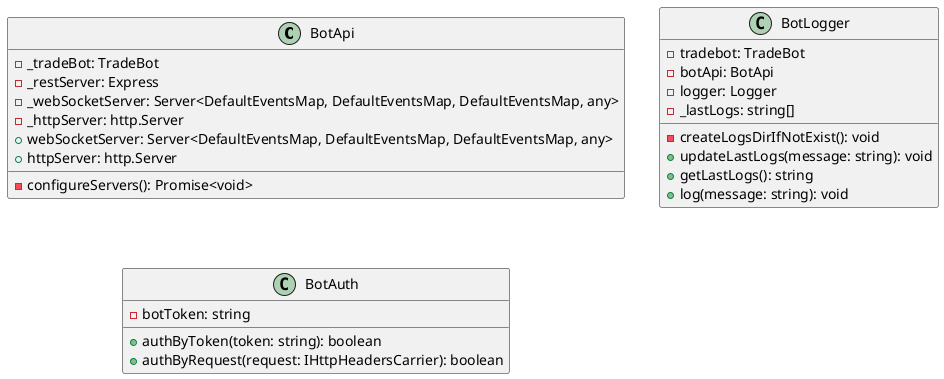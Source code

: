 @startuml

class BotApi {
    -_tradeBot: TradeBot
    -_restServer: Express
    -_webSocketServer: Server<DefaultEventsMap, DefaultEventsMap, DefaultEventsMap, any>
    -_httpServer: http.Server
    -configureServers(): Promise<void>
    +webSocketServer: Server<DefaultEventsMap, DefaultEventsMap, DefaultEventsMap, any>
    +httpServer: http.Server
}
class BotLogger {
    -tradebot: TradeBot
    -botApi: BotApi
    -logger: Logger
    -_lastLogs: string[]
    -createLogsDirIfNotExist(): void
    +updateLastLogs(message: string): void
    +getLastLogs(): string
    +log(message: string): void
}

class BotAuth {
    -botToken: string
    +authByToken(token: string): boolean
    +authByRequest(request: IHttpHeadersCarrier): boolean
}
@enduml
